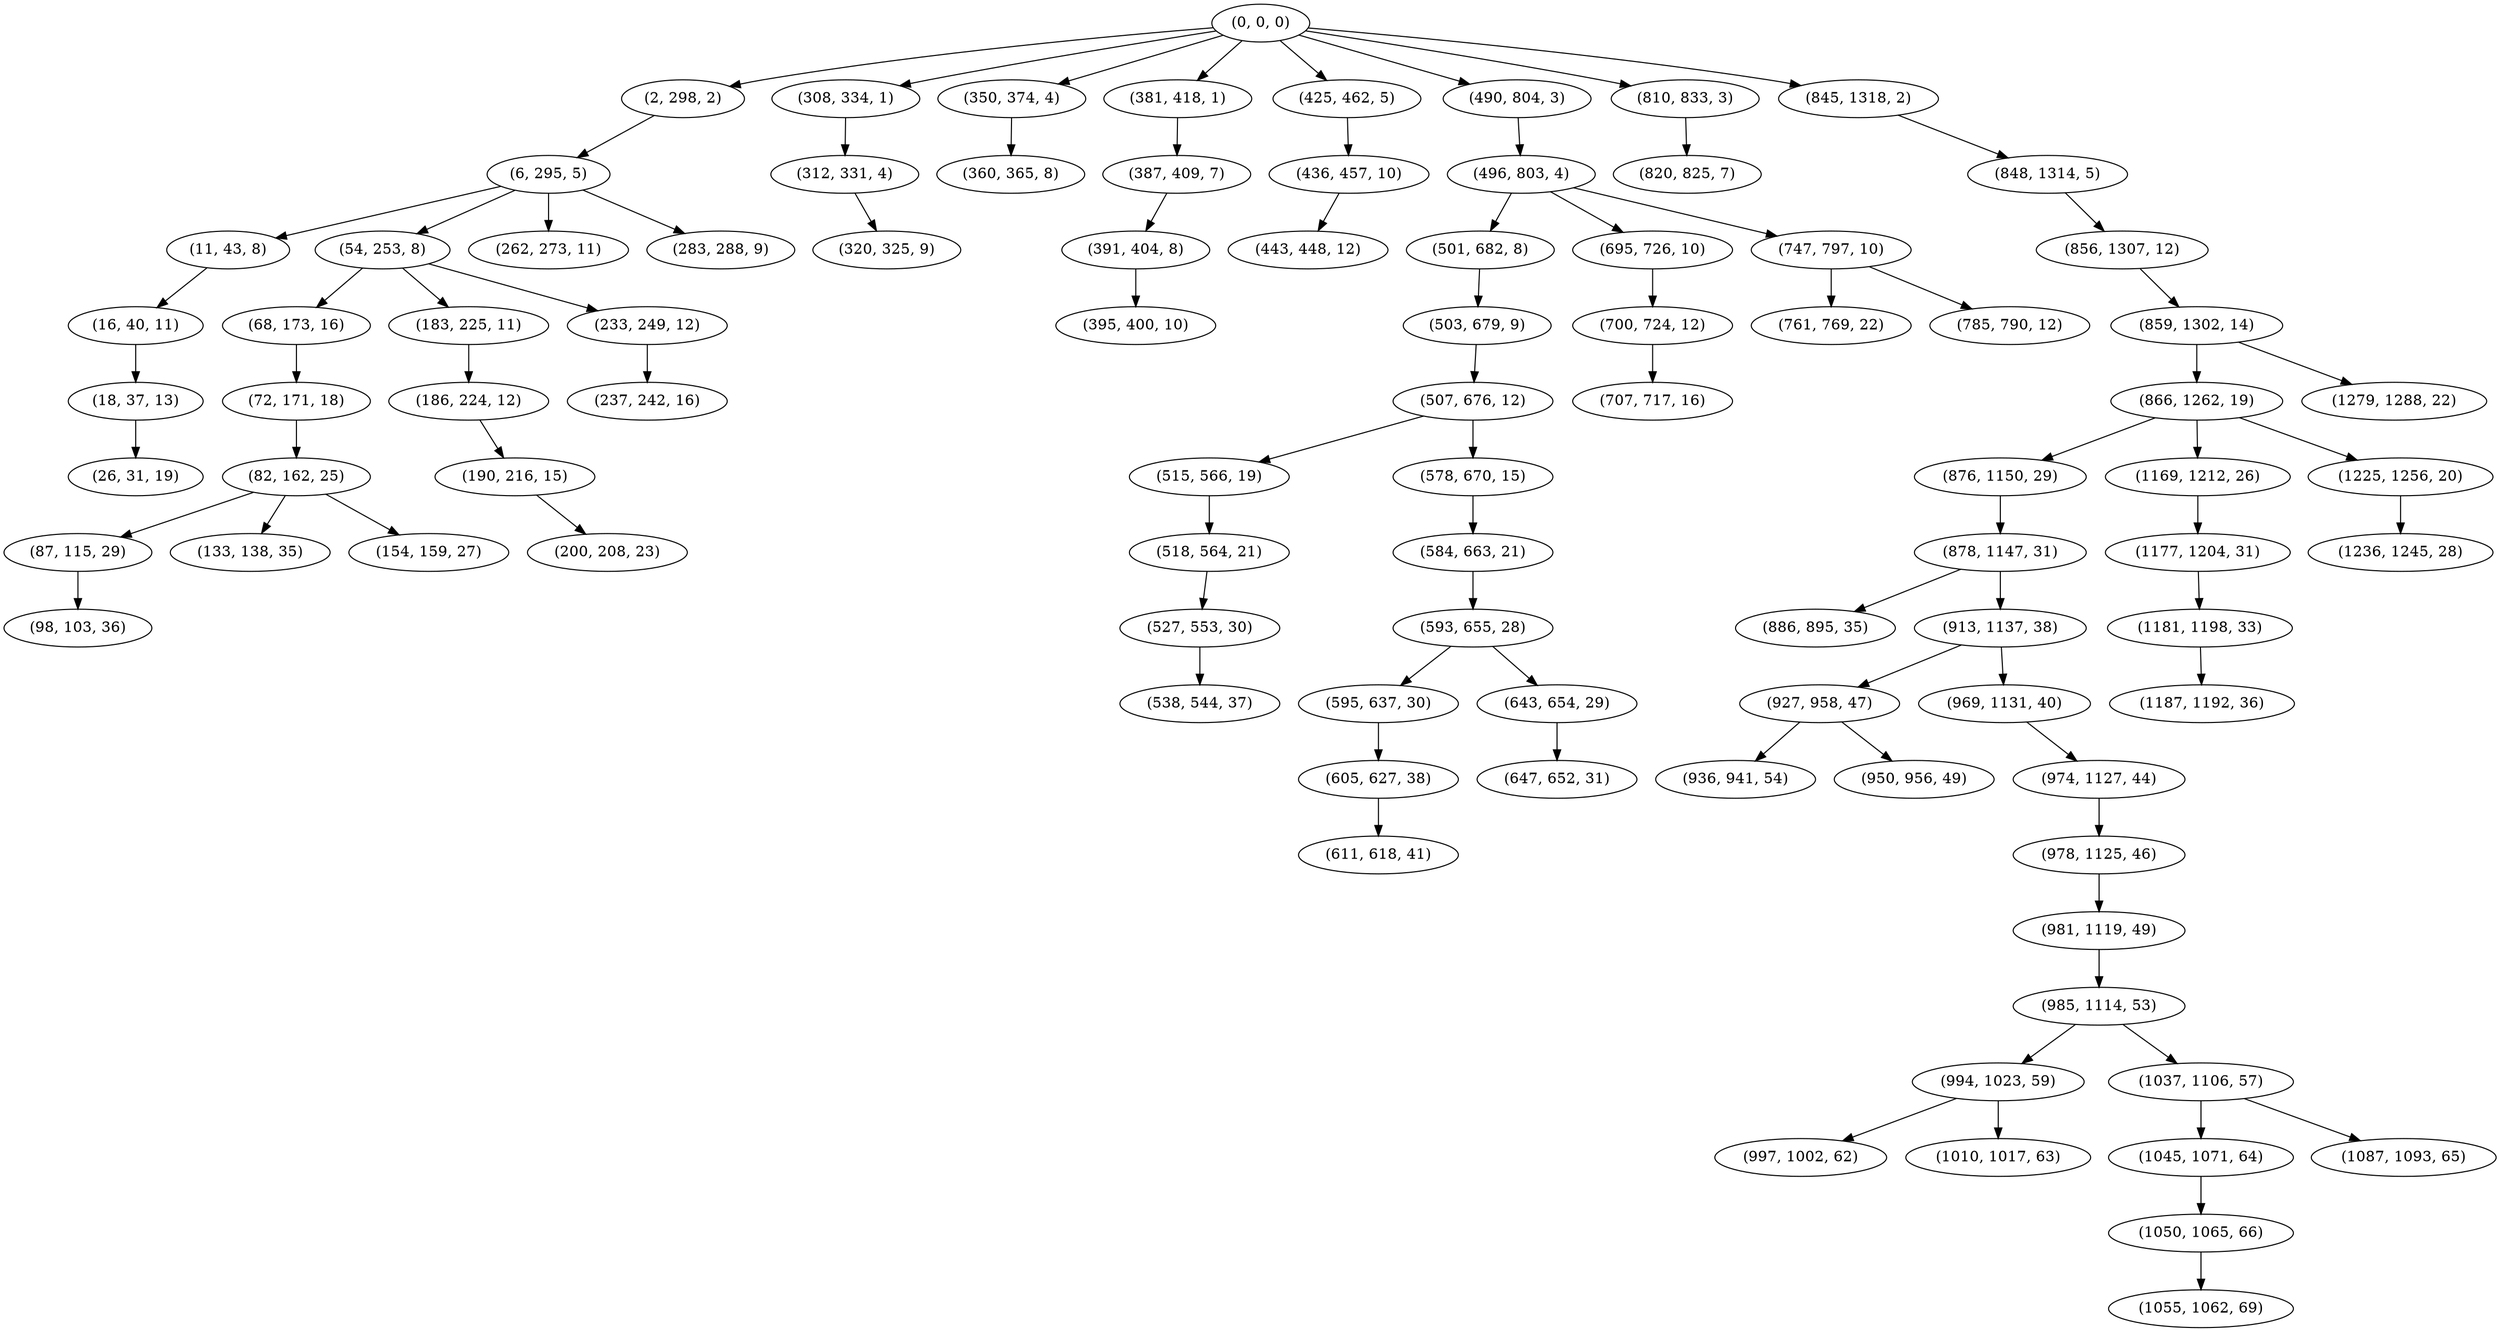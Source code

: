 digraph tree {
    "(0, 0, 0)";
    "(2, 298, 2)";
    "(6, 295, 5)";
    "(11, 43, 8)";
    "(16, 40, 11)";
    "(18, 37, 13)";
    "(26, 31, 19)";
    "(54, 253, 8)";
    "(68, 173, 16)";
    "(72, 171, 18)";
    "(82, 162, 25)";
    "(87, 115, 29)";
    "(98, 103, 36)";
    "(133, 138, 35)";
    "(154, 159, 27)";
    "(183, 225, 11)";
    "(186, 224, 12)";
    "(190, 216, 15)";
    "(200, 208, 23)";
    "(233, 249, 12)";
    "(237, 242, 16)";
    "(262, 273, 11)";
    "(283, 288, 9)";
    "(308, 334, 1)";
    "(312, 331, 4)";
    "(320, 325, 9)";
    "(350, 374, 4)";
    "(360, 365, 8)";
    "(381, 418, 1)";
    "(387, 409, 7)";
    "(391, 404, 8)";
    "(395, 400, 10)";
    "(425, 462, 5)";
    "(436, 457, 10)";
    "(443, 448, 12)";
    "(490, 804, 3)";
    "(496, 803, 4)";
    "(501, 682, 8)";
    "(503, 679, 9)";
    "(507, 676, 12)";
    "(515, 566, 19)";
    "(518, 564, 21)";
    "(527, 553, 30)";
    "(538, 544, 37)";
    "(578, 670, 15)";
    "(584, 663, 21)";
    "(593, 655, 28)";
    "(595, 637, 30)";
    "(605, 627, 38)";
    "(611, 618, 41)";
    "(643, 654, 29)";
    "(647, 652, 31)";
    "(695, 726, 10)";
    "(700, 724, 12)";
    "(707, 717, 16)";
    "(747, 797, 10)";
    "(761, 769, 22)";
    "(785, 790, 12)";
    "(810, 833, 3)";
    "(820, 825, 7)";
    "(845, 1318, 2)";
    "(848, 1314, 5)";
    "(856, 1307, 12)";
    "(859, 1302, 14)";
    "(866, 1262, 19)";
    "(876, 1150, 29)";
    "(878, 1147, 31)";
    "(886, 895, 35)";
    "(913, 1137, 38)";
    "(927, 958, 47)";
    "(936, 941, 54)";
    "(950, 956, 49)";
    "(969, 1131, 40)";
    "(974, 1127, 44)";
    "(978, 1125, 46)";
    "(981, 1119, 49)";
    "(985, 1114, 53)";
    "(994, 1023, 59)";
    "(997, 1002, 62)";
    "(1010, 1017, 63)";
    "(1037, 1106, 57)";
    "(1045, 1071, 64)";
    "(1050, 1065, 66)";
    "(1055, 1062, 69)";
    "(1087, 1093, 65)";
    "(1169, 1212, 26)";
    "(1177, 1204, 31)";
    "(1181, 1198, 33)";
    "(1187, 1192, 36)";
    "(1225, 1256, 20)";
    "(1236, 1245, 28)";
    "(1279, 1288, 22)";
    "(0, 0, 0)" -> "(2, 298, 2)";
    "(0, 0, 0)" -> "(308, 334, 1)";
    "(0, 0, 0)" -> "(350, 374, 4)";
    "(0, 0, 0)" -> "(381, 418, 1)";
    "(0, 0, 0)" -> "(425, 462, 5)";
    "(0, 0, 0)" -> "(490, 804, 3)";
    "(0, 0, 0)" -> "(810, 833, 3)";
    "(0, 0, 0)" -> "(845, 1318, 2)";
    "(2, 298, 2)" -> "(6, 295, 5)";
    "(6, 295, 5)" -> "(11, 43, 8)";
    "(6, 295, 5)" -> "(54, 253, 8)";
    "(6, 295, 5)" -> "(262, 273, 11)";
    "(6, 295, 5)" -> "(283, 288, 9)";
    "(11, 43, 8)" -> "(16, 40, 11)";
    "(16, 40, 11)" -> "(18, 37, 13)";
    "(18, 37, 13)" -> "(26, 31, 19)";
    "(54, 253, 8)" -> "(68, 173, 16)";
    "(54, 253, 8)" -> "(183, 225, 11)";
    "(54, 253, 8)" -> "(233, 249, 12)";
    "(68, 173, 16)" -> "(72, 171, 18)";
    "(72, 171, 18)" -> "(82, 162, 25)";
    "(82, 162, 25)" -> "(87, 115, 29)";
    "(82, 162, 25)" -> "(133, 138, 35)";
    "(82, 162, 25)" -> "(154, 159, 27)";
    "(87, 115, 29)" -> "(98, 103, 36)";
    "(183, 225, 11)" -> "(186, 224, 12)";
    "(186, 224, 12)" -> "(190, 216, 15)";
    "(190, 216, 15)" -> "(200, 208, 23)";
    "(233, 249, 12)" -> "(237, 242, 16)";
    "(308, 334, 1)" -> "(312, 331, 4)";
    "(312, 331, 4)" -> "(320, 325, 9)";
    "(350, 374, 4)" -> "(360, 365, 8)";
    "(381, 418, 1)" -> "(387, 409, 7)";
    "(387, 409, 7)" -> "(391, 404, 8)";
    "(391, 404, 8)" -> "(395, 400, 10)";
    "(425, 462, 5)" -> "(436, 457, 10)";
    "(436, 457, 10)" -> "(443, 448, 12)";
    "(490, 804, 3)" -> "(496, 803, 4)";
    "(496, 803, 4)" -> "(501, 682, 8)";
    "(496, 803, 4)" -> "(695, 726, 10)";
    "(496, 803, 4)" -> "(747, 797, 10)";
    "(501, 682, 8)" -> "(503, 679, 9)";
    "(503, 679, 9)" -> "(507, 676, 12)";
    "(507, 676, 12)" -> "(515, 566, 19)";
    "(507, 676, 12)" -> "(578, 670, 15)";
    "(515, 566, 19)" -> "(518, 564, 21)";
    "(518, 564, 21)" -> "(527, 553, 30)";
    "(527, 553, 30)" -> "(538, 544, 37)";
    "(578, 670, 15)" -> "(584, 663, 21)";
    "(584, 663, 21)" -> "(593, 655, 28)";
    "(593, 655, 28)" -> "(595, 637, 30)";
    "(593, 655, 28)" -> "(643, 654, 29)";
    "(595, 637, 30)" -> "(605, 627, 38)";
    "(605, 627, 38)" -> "(611, 618, 41)";
    "(643, 654, 29)" -> "(647, 652, 31)";
    "(695, 726, 10)" -> "(700, 724, 12)";
    "(700, 724, 12)" -> "(707, 717, 16)";
    "(747, 797, 10)" -> "(761, 769, 22)";
    "(747, 797, 10)" -> "(785, 790, 12)";
    "(810, 833, 3)" -> "(820, 825, 7)";
    "(845, 1318, 2)" -> "(848, 1314, 5)";
    "(848, 1314, 5)" -> "(856, 1307, 12)";
    "(856, 1307, 12)" -> "(859, 1302, 14)";
    "(859, 1302, 14)" -> "(866, 1262, 19)";
    "(859, 1302, 14)" -> "(1279, 1288, 22)";
    "(866, 1262, 19)" -> "(876, 1150, 29)";
    "(866, 1262, 19)" -> "(1169, 1212, 26)";
    "(866, 1262, 19)" -> "(1225, 1256, 20)";
    "(876, 1150, 29)" -> "(878, 1147, 31)";
    "(878, 1147, 31)" -> "(886, 895, 35)";
    "(878, 1147, 31)" -> "(913, 1137, 38)";
    "(913, 1137, 38)" -> "(927, 958, 47)";
    "(913, 1137, 38)" -> "(969, 1131, 40)";
    "(927, 958, 47)" -> "(936, 941, 54)";
    "(927, 958, 47)" -> "(950, 956, 49)";
    "(969, 1131, 40)" -> "(974, 1127, 44)";
    "(974, 1127, 44)" -> "(978, 1125, 46)";
    "(978, 1125, 46)" -> "(981, 1119, 49)";
    "(981, 1119, 49)" -> "(985, 1114, 53)";
    "(985, 1114, 53)" -> "(994, 1023, 59)";
    "(985, 1114, 53)" -> "(1037, 1106, 57)";
    "(994, 1023, 59)" -> "(997, 1002, 62)";
    "(994, 1023, 59)" -> "(1010, 1017, 63)";
    "(1037, 1106, 57)" -> "(1045, 1071, 64)";
    "(1037, 1106, 57)" -> "(1087, 1093, 65)";
    "(1045, 1071, 64)" -> "(1050, 1065, 66)";
    "(1050, 1065, 66)" -> "(1055, 1062, 69)";
    "(1169, 1212, 26)" -> "(1177, 1204, 31)";
    "(1177, 1204, 31)" -> "(1181, 1198, 33)";
    "(1181, 1198, 33)" -> "(1187, 1192, 36)";
    "(1225, 1256, 20)" -> "(1236, 1245, 28)";
}
